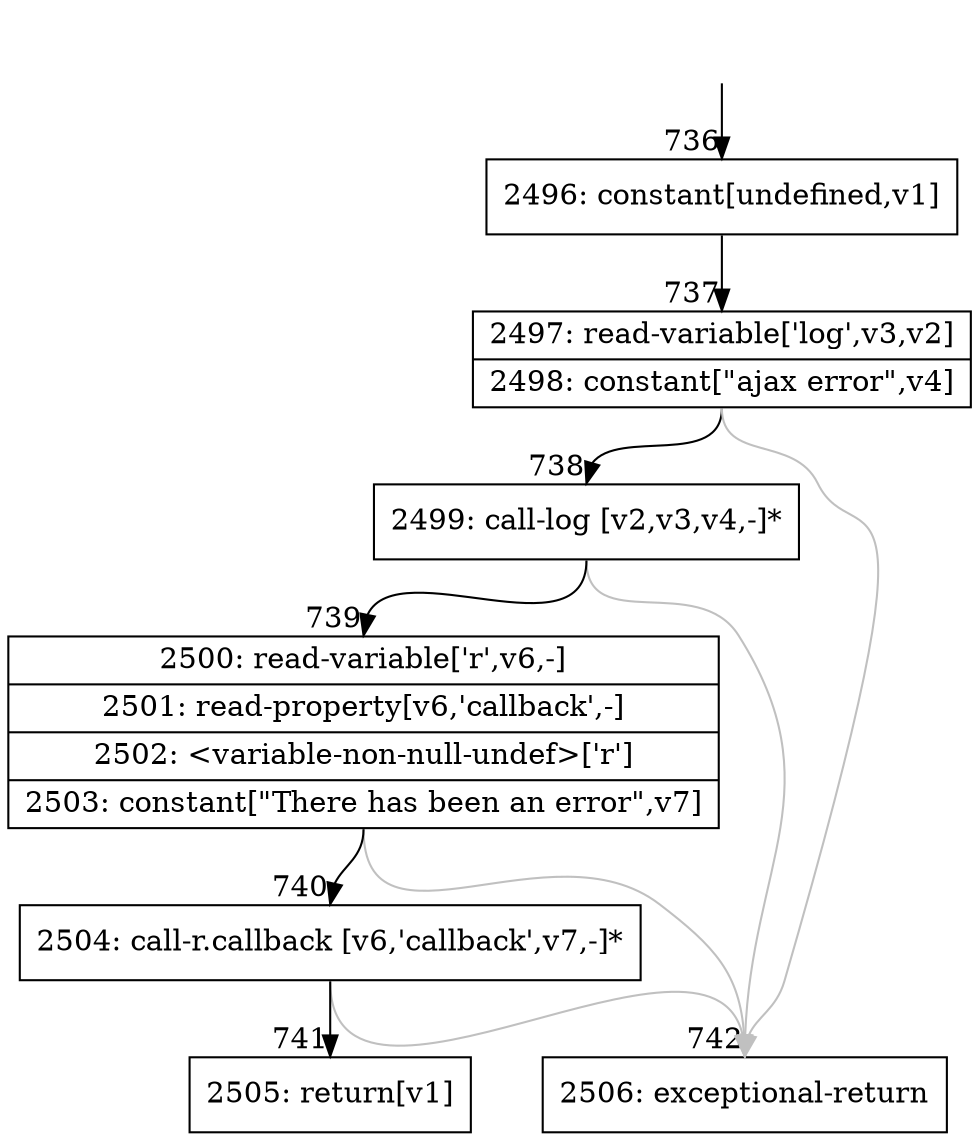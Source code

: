 digraph {
rankdir="TD"
BB_entry51[shape=none,label=""];
BB_entry51 -> BB736 [tailport=s, headport=n, headlabel="    736"]
BB736 [shape=record label="{2496: constant[undefined,v1]}" ] 
BB736 -> BB737 [tailport=s, headport=n, headlabel="      737"]
BB737 [shape=record label="{2497: read-variable['log',v3,v2]|2498: constant[\"ajax error\",v4]}" ] 
BB737 -> BB738 [tailport=s, headport=n, headlabel="      738"]
BB737 -> BB742 [tailport=s, headport=n, color=gray, headlabel="      742"]
BB738 [shape=record label="{2499: call-log [v2,v3,v4,-]*}" ] 
BB738 -> BB739 [tailport=s, headport=n, headlabel="      739"]
BB738 -> BB742 [tailport=s, headport=n, color=gray]
BB739 [shape=record label="{2500: read-variable['r',v6,-]|2501: read-property[v6,'callback',-]|2502: \<variable-non-null-undef\>['r']|2503: constant[\"There has been an error\",v7]}" ] 
BB739 -> BB740 [tailport=s, headport=n, headlabel="      740"]
BB739 -> BB742 [tailport=s, headport=n, color=gray]
BB740 [shape=record label="{2504: call-r.callback [v6,'callback',v7,-]*}" ] 
BB740 -> BB741 [tailport=s, headport=n, headlabel="      741"]
BB740 -> BB742 [tailport=s, headport=n, color=gray]
BB741 [shape=record label="{2505: return[v1]}" ] 
BB742 [shape=record label="{2506: exceptional-return}" ] 
//#$~ 639
}
